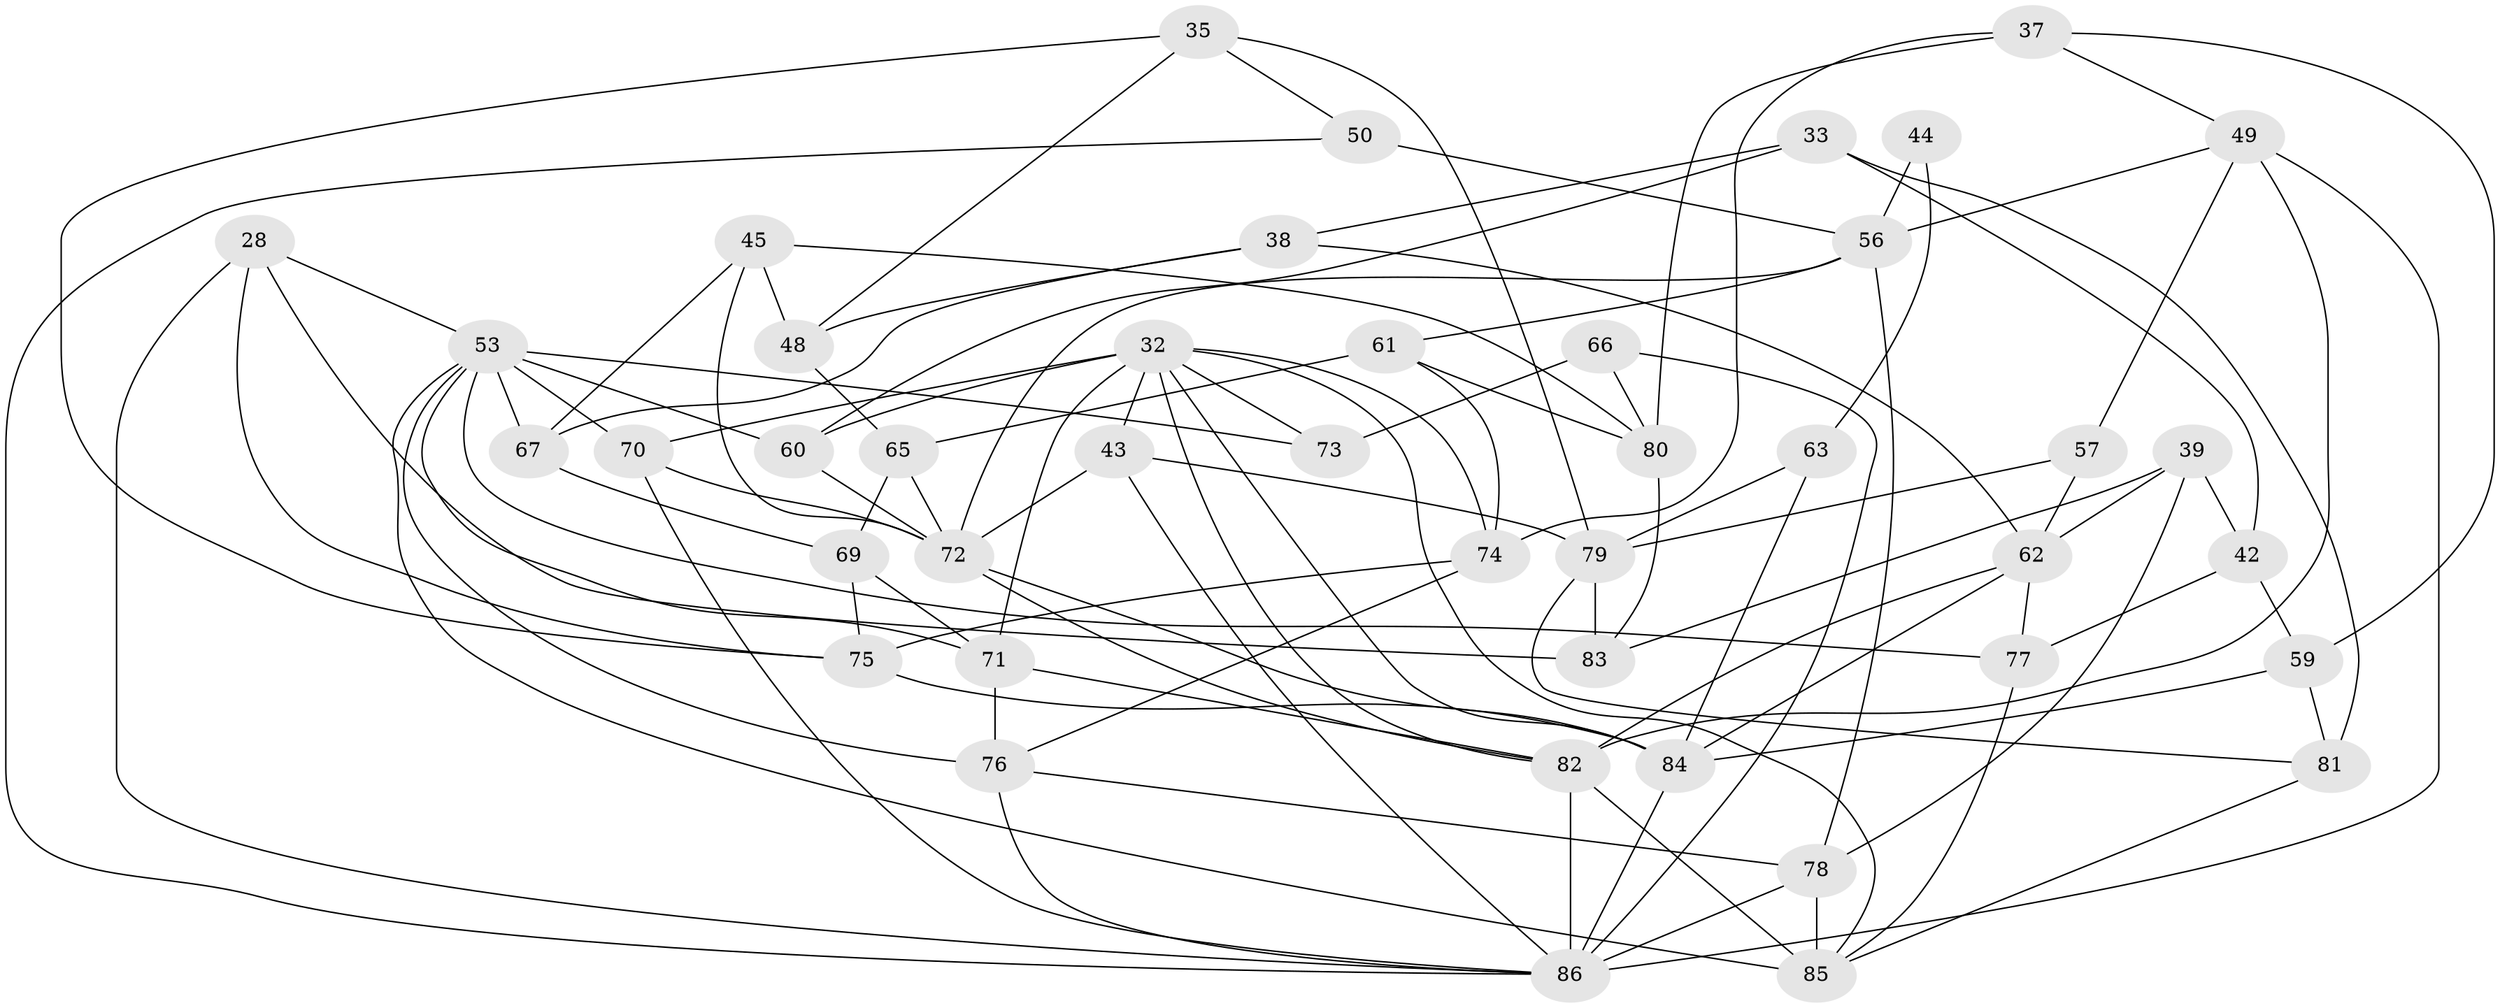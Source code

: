 // original degree distribution, {4: 1.0}
// Generated by graph-tools (version 1.1) at 2025/02/03/04/25 22:02:59]
// undirected, 43 vertices, 103 edges
graph export_dot {
graph [start="1"]
  node [color=gray90,style=filled];
  28;
  32 [super="+5+7+26"];
  33;
  35;
  37;
  38;
  39;
  42;
  43;
  44;
  45;
  48;
  49 [super="+16"];
  50;
  53 [super="+17+34"];
  56 [super="+27+41"];
  57 [super="+51"];
  59;
  60;
  61 [super="+58"];
  62 [super="+6+46"];
  63;
  65;
  66;
  67;
  69;
  70;
  71 [super="+68"];
  72 [super="+10+13+23"];
  73 [super="+54"];
  74 [super="+18"];
  75 [super="+3"];
  76 [super="+11+29"];
  77;
  78 [super="+22+14"];
  79 [super="+2+24"];
  80 [super="+52"];
  81;
  82 [super="+15+64"];
  83;
  84 [super="+4+47"];
  85 [super="+30"];
  86 [super="+40+31"];
  28 -- 53;
  28 -- 75;
  28 -- 83;
  28 -- 86;
  32 -- 60;
  32 -- 71 [weight=2];
  32 -- 73;
  32 -- 84;
  32 -- 85;
  32 -- 74;
  32 -- 70;
  32 -- 82;
  32 -- 43;
  33 -- 60;
  33 -- 38;
  33 -- 42;
  33 -- 81;
  35 -- 48;
  35 -- 50;
  35 -- 79;
  35 -- 75;
  37 -- 49;
  37 -- 74;
  37 -- 59;
  37 -- 80;
  38 -- 67;
  38 -- 48;
  38 -- 62;
  39 -- 78;
  39 -- 83;
  39 -- 62;
  39 -- 42;
  42 -- 77;
  42 -- 59;
  43 -- 86;
  43 -- 79;
  43 -- 72;
  44 -- 63;
  44 -- 56 [weight=3];
  45 -- 48;
  45 -- 67;
  45 -- 80;
  45 -- 72;
  48 -- 65;
  49 -- 57 [weight=2];
  49 -- 82 [weight=3];
  49 -- 56;
  49 -- 86;
  50 -- 56 [weight=2];
  50 -- 86;
  53 -- 67;
  53 -- 73 [weight=3];
  53 -- 60;
  53 -- 70;
  53 -- 71;
  53 -- 77;
  53 -- 85;
  53 -- 76 [weight=2];
  56 -- 72 [weight=3];
  56 -- 78;
  56 -- 61 [weight=2];
  57 -- 79 [weight=2];
  57 -- 62 [weight=2];
  59 -- 81;
  59 -- 84;
  60 -- 72;
  61 -- 80 [weight=2];
  61 -- 65;
  61 -- 74;
  62 -- 84 [weight=2];
  62 -- 82;
  62 -- 77;
  63 -- 79 [weight=2];
  63 -- 84;
  65 -- 69;
  65 -- 72;
  66 -- 86;
  66 -- 73 [weight=2];
  66 -- 80;
  67 -- 69;
  69 -- 75;
  69 -- 71;
  70 -- 72;
  70 -- 86;
  71 -- 82;
  71 -- 76;
  72 -- 84;
  72 -- 82;
  74 -- 75 [weight=2];
  74 -- 76;
  75 -- 84;
  76 -- 78 [weight=3];
  76 -- 86;
  77 -- 85;
  78 -- 85 [weight=3];
  78 -- 86 [weight=2];
  79 -- 81;
  79 -- 83;
  80 -- 83;
  81 -- 85;
  82 -- 85;
  82 -- 86 [weight=2];
  84 -- 86;
}
